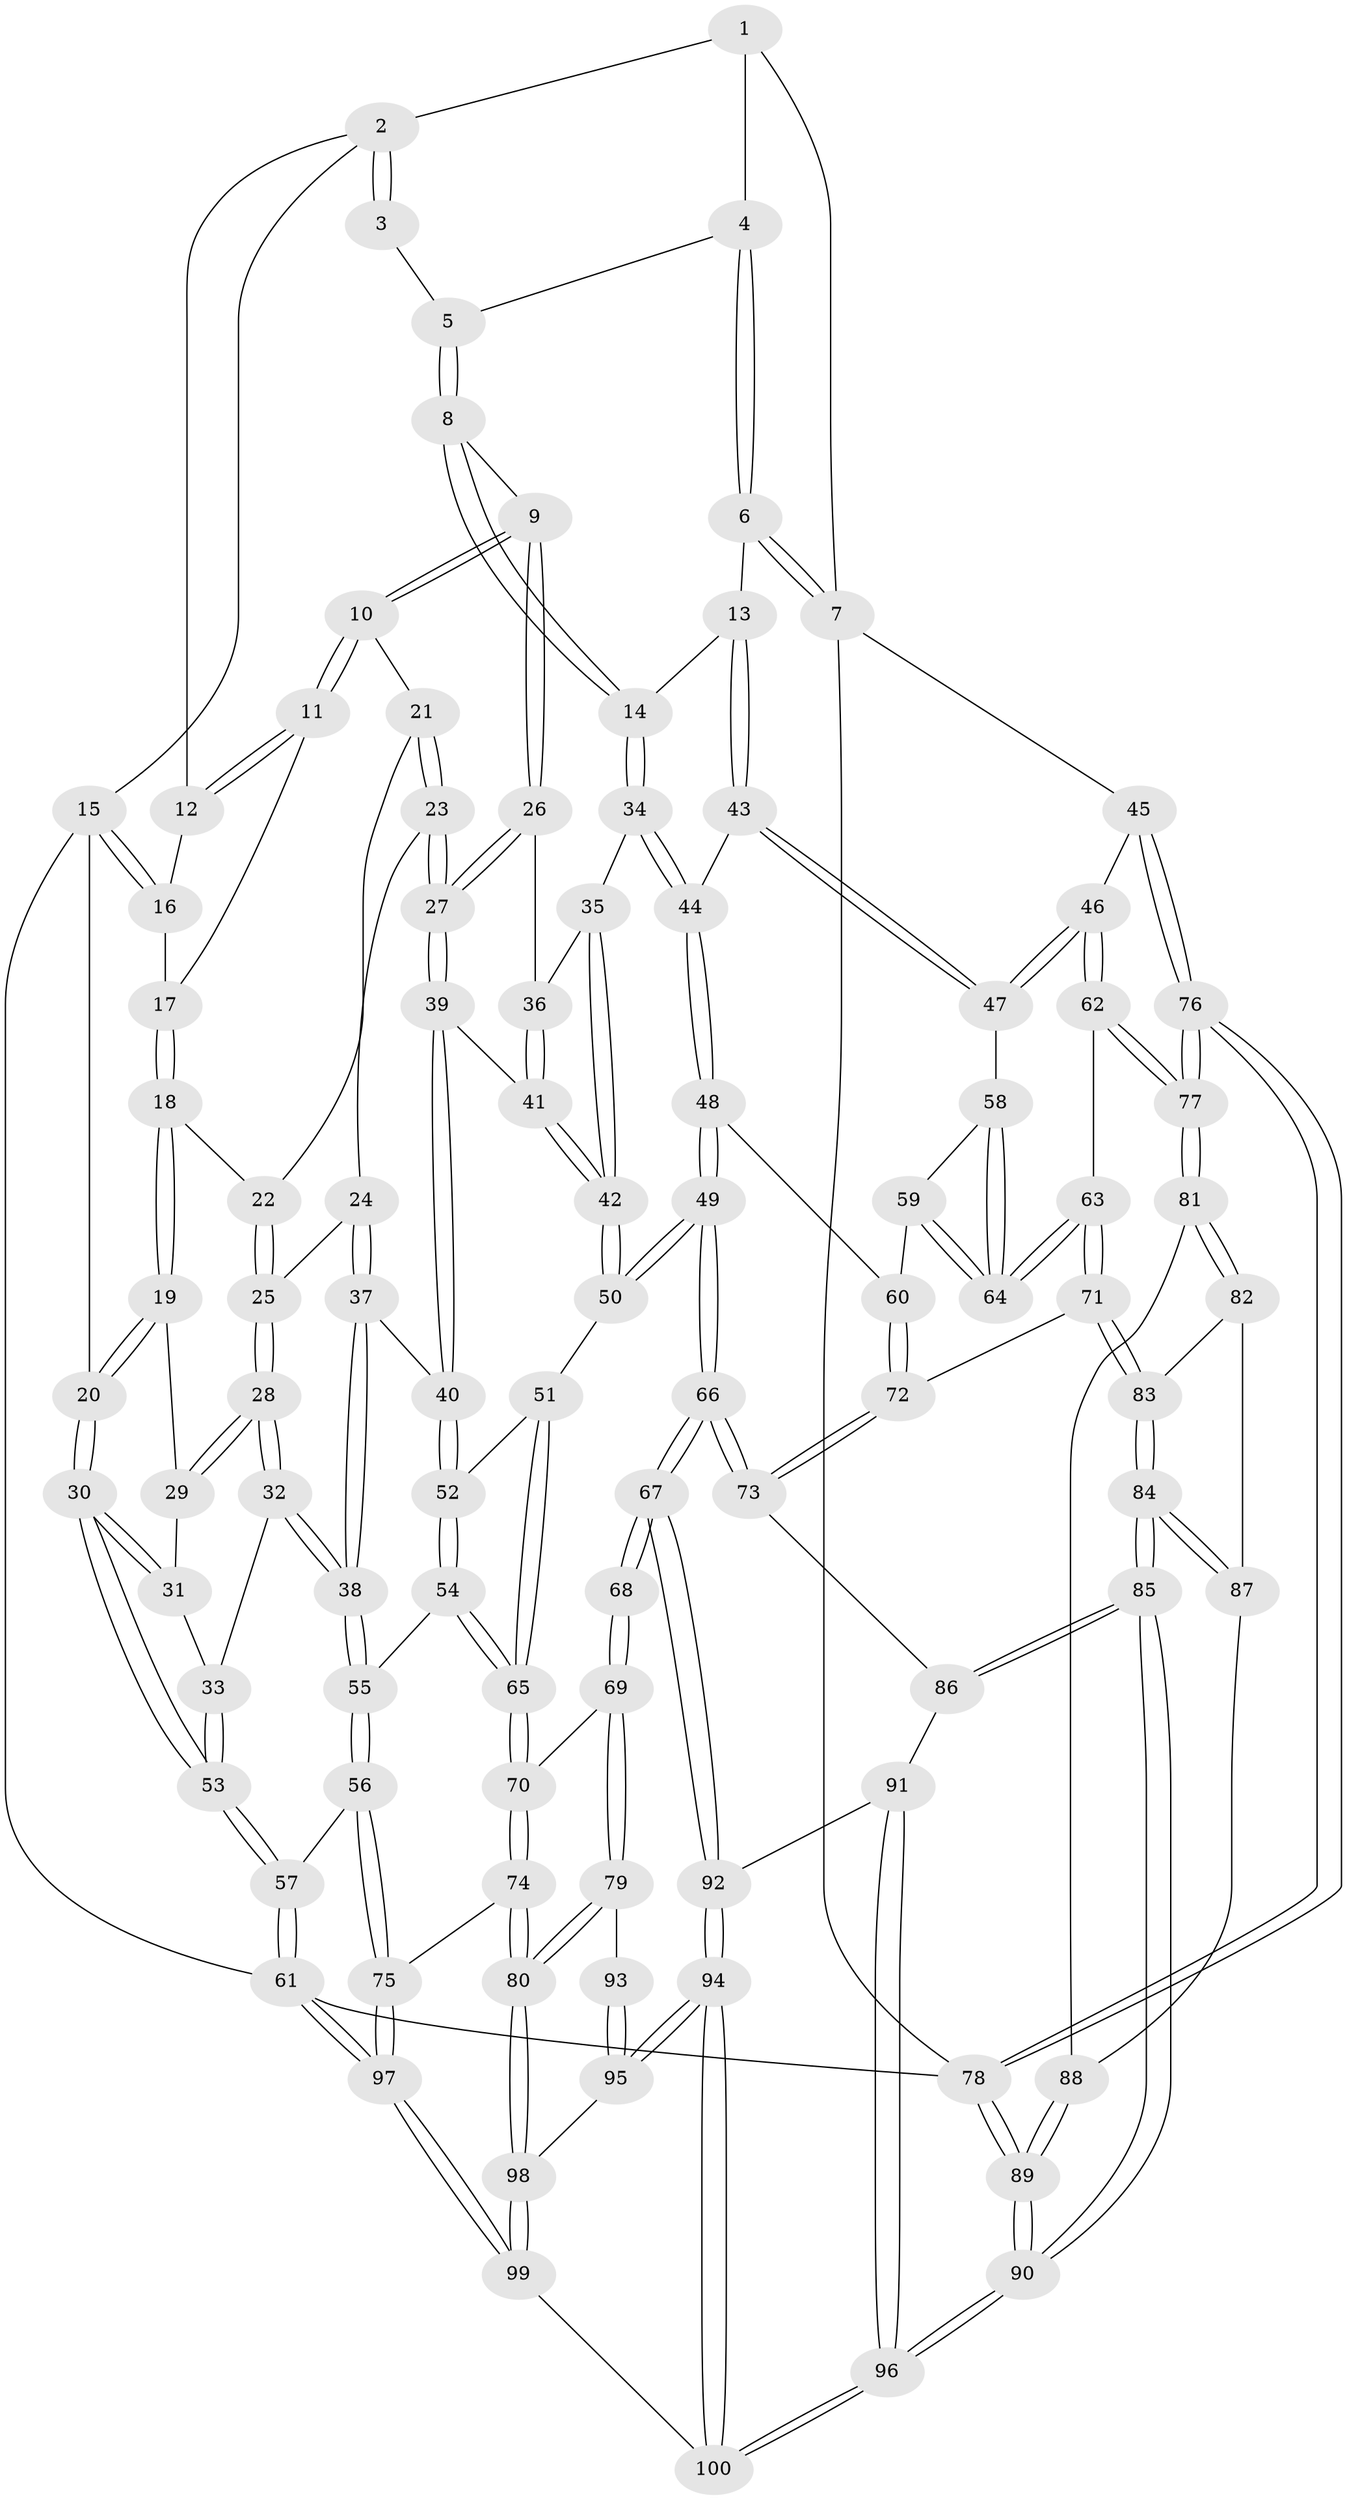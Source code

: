 // coarse degree distribution, {3: 0.3, 4: 0.23333333333333334, 2: 0.06666666666666667, 1: 0.06666666666666667, 8: 0.1, 6: 0.13333333333333333, 7: 0.06666666666666667, 5: 0.03333333333333333}
// Generated by graph-tools (version 1.1) at 2025/06/03/04/25 22:06:55]
// undirected, 100 vertices, 246 edges
graph export_dot {
graph [start="1"]
  node [color=gray90,style=filled];
  1 [pos="+0.8836886984665505+0"];
  2 [pos="+0.4039325838985312+0"];
  3 [pos="+0.567577779100609+0"];
  4 [pos="+0.8843316152168971+0.11476824360374467"];
  5 [pos="+0.7284891703554522+0.16416278875037835"];
  6 [pos="+1+0.30598584373488286"];
  7 [pos="+1+0.3267944497685413"];
  8 [pos="+0.7092228132704477+0.2988039226034843"];
  9 [pos="+0.6716584596953022+0.3213141241726001"];
  10 [pos="+0.4304586517709417+0.2085663171356263"];
  11 [pos="+0.4068325188113344+0.1496463320786185"];
  12 [pos="+0.38879667316432753+0"];
  13 [pos="+0.9837502681167128+0.323856877815027"];
  14 [pos="+0.9070384781757818+0.3361085383795626"];
  15 [pos="+0+0.19234598472007208"];
  16 [pos="+0.05139903669728944+0.18116114700082403"];
  17 [pos="+0.18245499922805425+0.31174225700524866"];
  18 [pos="+0.18335516859726084+0.3600940306788491"];
  19 [pos="+0.17788772231537558+0.36561070436592474"];
  20 [pos="+0+0.41583705654668823"];
  21 [pos="+0.41197968344662844+0.2955816227049816"];
  22 [pos="+0.21974576523201247+0.3747342498045185"];
  23 [pos="+0.4116339352792205+0.3371651012083098"];
  24 [pos="+0.3217964422811758+0.4246807435021701"];
  25 [pos="+0.24674092469996245+0.4043542273036837"];
  26 [pos="+0.6697845119002132+0.33134069857088905"];
  27 [pos="+0.4535638081401911+0.42644138355483424"];
  28 [pos="+0.23657551716517053+0.5329386678096174"];
  29 [pos="+0.17031755526786013+0.4102883205490097"];
  30 [pos="+0+0.49648842211007616"];
  31 [pos="+0.16417860395590536+0.4186585182400223"];
  32 [pos="+0.238210193589053+0.5407634076901218"];
  33 [pos="+0.1128247984896805+0.5102089007360248"];
  34 [pos="+0.795017731202823+0.49468657630223517"];
  35 [pos="+0.74681544553581+0.4668519297513705"];
  36 [pos="+0.6679562293513401+0.34642526259726414"];
  37 [pos="+0.3084759641769176+0.5315005874705043"];
  38 [pos="+0.2624446784980066+0.5642223819171629"];
  39 [pos="+0.4574066639480827+0.4373272451868351"];
  40 [pos="+0.41986217373697554+0.5246977856820699"];
  41 [pos="+0.5969243626193418+0.48148051114110696"];
  42 [pos="+0.6166942316271947+0.5798802983762003"];
  43 [pos="+0.8751138464983412+0.576654814308048"];
  44 [pos="+0.8079042021796592+0.5615108088200217"];
  45 [pos="+1+0.5242307473177177"];
  46 [pos="+0.9242890283485158+0.615265133849092"];
  47 [pos="+0.9111907804889904+0.6096166581537059"];
  48 [pos="+0.702461592708144+0.6380253812495272"];
  49 [pos="+0.6808846443494323+0.6381834862911165"];
  50 [pos="+0.6167525596557081+0.5831138736888529"];
  51 [pos="+0.4961842967642626+0.623439290238219"];
  52 [pos="+0.4645167824181785+0.5986669685069926"];
  53 [pos="+0+0.5527986645924011"];
  54 [pos="+0.31090656023711516+0.6517232764812698"];
  55 [pos="+0.2550521276036929+0.6460794403892963"];
  56 [pos="+0.19987658584550172+0.729074029192567"];
  57 [pos="+0+0.704015605477729"];
  58 [pos="+0.8625546569736998+0.660720789425268"];
  59 [pos="+0.7928666842291542+0.6922184360324382"];
  60 [pos="+0.7084151765950224+0.6434255027006658"];
  61 [pos="+0+1"];
  62 [pos="+0.9443255063299238+0.765993730143144"];
  63 [pos="+0.8579788742017918+0.78730072543023"];
  64 [pos="+0.850464618915443+0.7720249714117583"];
  65 [pos="+0.46582941728461386+0.7331073403262752"];
  66 [pos="+0.6129691782135803+0.8284086881626243"];
  67 [pos="+0.6086980073942784+0.8306913011778628"];
  68 [pos="+0.5953610803717508+0.8306131409333467"];
  69 [pos="+0.4720343155716127+0.7517436012623948"];
  70 [pos="+0.46697251596502026+0.7472615950344972"];
  71 [pos="+0.8279435855444257+0.8217001960653137"];
  72 [pos="+0.7807426786375413+0.8206557507248314"];
  73 [pos="+0.6977803496725377+0.8468703850277094"];
  74 [pos="+0.302208088031431+0.8380266533921518"];
  75 [pos="+0.26446409123694337+0.8320726832456952"];
  76 [pos="+1+0.8333702429835651"];
  77 [pos="+1+0.8135249999440958"];
  78 [pos="+1+1"];
  79 [pos="+0.43844397918103384+0.9136383880638359"];
  80 [pos="+0.407639994959828+0.9367599872468224"];
  81 [pos="+0.9601798874829325+0.8849913527846243"];
  82 [pos="+0.8288303097880273+0.8241218355229758"];
  83 [pos="+0.8285043743439315+0.8238744824775883"];
  84 [pos="+0.8336410827347535+1"];
  85 [pos="+0.8332036526584268+1"];
  86 [pos="+0.719610689767331+0.8927109315280156"];
  87 [pos="+0.9249056427875645+0.8985834476644605"];
  88 [pos="+0.95469471354514+0.8894590262822861"];
  89 [pos="+0.9336798929688961+1"];
  90 [pos="+0.849960976754901+1"];
  91 [pos="+0.7053387377588644+0.9509740808263478"];
  92 [pos="+0.6254486851889116+0.935597745417617"];
  93 [pos="+0.5599079324010285+0.8646915940583817"];
  94 [pos="+0.6254205729529386+1"];
  95 [pos="+0.5301665092312325+0.948898922385828"];
  96 [pos="+0.8168587116880195+1"];
  97 [pos="+0+1"];
  98 [pos="+0.4193337975855901+0.9954472081466729"];
  99 [pos="+0.40171637407001515+1"];
  100 [pos="+0.6431281683969963+1"];
  1 -- 2;
  1 -- 4;
  1 -- 7;
  2 -- 3;
  2 -- 3;
  2 -- 12;
  2 -- 15;
  3 -- 5;
  4 -- 5;
  4 -- 6;
  4 -- 6;
  5 -- 8;
  5 -- 8;
  6 -- 7;
  6 -- 7;
  6 -- 13;
  7 -- 45;
  7 -- 78;
  8 -- 9;
  8 -- 14;
  8 -- 14;
  9 -- 10;
  9 -- 10;
  9 -- 26;
  9 -- 26;
  10 -- 11;
  10 -- 11;
  10 -- 21;
  11 -- 12;
  11 -- 12;
  11 -- 17;
  12 -- 16;
  13 -- 14;
  13 -- 43;
  13 -- 43;
  14 -- 34;
  14 -- 34;
  15 -- 16;
  15 -- 16;
  15 -- 20;
  15 -- 61;
  16 -- 17;
  17 -- 18;
  17 -- 18;
  18 -- 19;
  18 -- 19;
  18 -- 22;
  19 -- 20;
  19 -- 20;
  19 -- 29;
  20 -- 30;
  20 -- 30;
  21 -- 22;
  21 -- 23;
  21 -- 23;
  22 -- 25;
  22 -- 25;
  23 -- 24;
  23 -- 27;
  23 -- 27;
  24 -- 25;
  24 -- 37;
  24 -- 37;
  25 -- 28;
  25 -- 28;
  26 -- 27;
  26 -- 27;
  26 -- 36;
  27 -- 39;
  27 -- 39;
  28 -- 29;
  28 -- 29;
  28 -- 32;
  28 -- 32;
  29 -- 31;
  30 -- 31;
  30 -- 31;
  30 -- 53;
  30 -- 53;
  31 -- 33;
  32 -- 33;
  32 -- 38;
  32 -- 38;
  33 -- 53;
  33 -- 53;
  34 -- 35;
  34 -- 44;
  34 -- 44;
  35 -- 36;
  35 -- 42;
  35 -- 42;
  36 -- 41;
  36 -- 41;
  37 -- 38;
  37 -- 38;
  37 -- 40;
  38 -- 55;
  38 -- 55;
  39 -- 40;
  39 -- 40;
  39 -- 41;
  40 -- 52;
  40 -- 52;
  41 -- 42;
  41 -- 42;
  42 -- 50;
  42 -- 50;
  43 -- 44;
  43 -- 47;
  43 -- 47;
  44 -- 48;
  44 -- 48;
  45 -- 46;
  45 -- 76;
  45 -- 76;
  46 -- 47;
  46 -- 47;
  46 -- 62;
  46 -- 62;
  47 -- 58;
  48 -- 49;
  48 -- 49;
  48 -- 60;
  49 -- 50;
  49 -- 50;
  49 -- 66;
  49 -- 66;
  50 -- 51;
  51 -- 52;
  51 -- 65;
  51 -- 65;
  52 -- 54;
  52 -- 54;
  53 -- 57;
  53 -- 57;
  54 -- 55;
  54 -- 65;
  54 -- 65;
  55 -- 56;
  55 -- 56;
  56 -- 57;
  56 -- 75;
  56 -- 75;
  57 -- 61;
  57 -- 61;
  58 -- 59;
  58 -- 64;
  58 -- 64;
  59 -- 60;
  59 -- 64;
  59 -- 64;
  60 -- 72;
  60 -- 72;
  61 -- 97;
  61 -- 97;
  61 -- 78;
  62 -- 63;
  62 -- 77;
  62 -- 77;
  63 -- 64;
  63 -- 64;
  63 -- 71;
  63 -- 71;
  65 -- 70;
  65 -- 70;
  66 -- 67;
  66 -- 67;
  66 -- 73;
  66 -- 73;
  67 -- 68;
  67 -- 68;
  67 -- 92;
  67 -- 92;
  68 -- 69;
  68 -- 69;
  69 -- 70;
  69 -- 79;
  69 -- 79;
  70 -- 74;
  70 -- 74;
  71 -- 72;
  71 -- 83;
  71 -- 83;
  72 -- 73;
  72 -- 73;
  73 -- 86;
  74 -- 75;
  74 -- 80;
  74 -- 80;
  75 -- 97;
  75 -- 97;
  76 -- 77;
  76 -- 77;
  76 -- 78;
  76 -- 78;
  77 -- 81;
  77 -- 81;
  78 -- 89;
  78 -- 89;
  79 -- 80;
  79 -- 80;
  79 -- 93;
  80 -- 98;
  80 -- 98;
  81 -- 82;
  81 -- 82;
  81 -- 88;
  82 -- 83;
  82 -- 87;
  83 -- 84;
  83 -- 84;
  84 -- 85;
  84 -- 85;
  84 -- 87;
  84 -- 87;
  85 -- 86;
  85 -- 86;
  85 -- 90;
  85 -- 90;
  86 -- 91;
  87 -- 88;
  88 -- 89;
  88 -- 89;
  89 -- 90;
  89 -- 90;
  90 -- 96;
  90 -- 96;
  91 -- 92;
  91 -- 96;
  91 -- 96;
  92 -- 94;
  92 -- 94;
  93 -- 95;
  93 -- 95;
  94 -- 95;
  94 -- 95;
  94 -- 100;
  94 -- 100;
  95 -- 98;
  96 -- 100;
  96 -- 100;
  97 -- 99;
  97 -- 99;
  98 -- 99;
  98 -- 99;
  99 -- 100;
}
